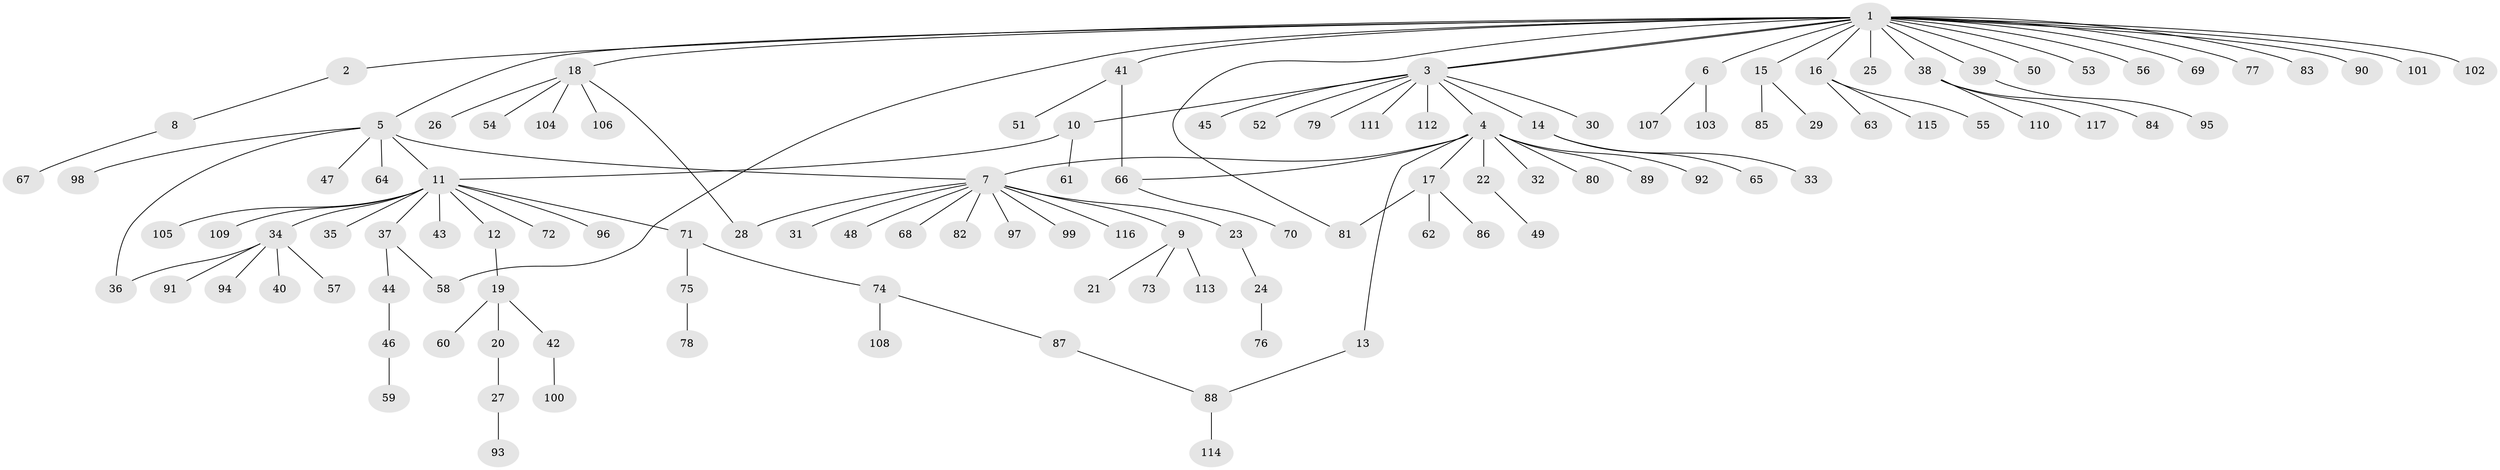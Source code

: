// Generated by graph-tools (version 1.1) at 2025/01/03/09/25 03:01:44]
// undirected, 117 vertices, 125 edges
graph export_dot {
graph [start="1"]
  node [color=gray90,style=filled];
  1;
  2;
  3;
  4;
  5;
  6;
  7;
  8;
  9;
  10;
  11;
  12;
  13;
  14;
  15;
  16;
  17;
  18;
  19;
  20;
  21;
  22;
  23;
  24;
  25;
  26;
  27;
  28;
  29;
  30;
  31;
  32;
  33;
  34;
  35;
  36;
  37;
  38;
  39;
  40;
  41;
  42;
  43;
  44;
  45;
  46;
  47;
  48;
  49;
  50;
  51;
  52;
  53;
  54;
  55;
  56;
  57;
  58;
  59;
  60;
  61;
  62;
  63;
  64;
  65;
  66;
  67;
  68;
  69;
  70;
  71;
  72;
  73;
  74;
  75;
  76;
  77;
  78;
  79;
  80;
  81;
  82;
  83;
  84;
  85;
  86;
  87;
  88;
  89;
  90;
  91;
  92;
  93;
  94;
  95;
  96;
  97;
  98;
  99;
  100;
  101;
  102;
  103;
  104;
  105;
  106;
  107;
  108;
  109;
  110;
  111;
  112;
  113;
  114;
  115;
  116;
  117;
  1 -- 2;
  1 -- 3;
  1 -- 3;
  1 -- 5;
  1 -- 6;
  1 -- 15;
  1 -- 16;
  1 -- 18;
  1 -- 25;
  1 -- 38;
  1 -- 39;
  1 -- 41;
  1 -- 50;
  1 -- 53;
  1 -- 56;
  1 -- 58;
  1 -- 69;
  1 -- 77;
  1 -- 81;
  1 -- 83;
  1 -- 90;
  1 -- 101;
  1 -- 102;
  2 -- 8;
  3 -- 4;
  3 -- 10;
  3 -- 14;
  3 -- 30;
  3 -- 45;
  3 -- 52;
  3 -- 79;
  3 -- 111;
  3 -- 112;
  4 -- 7;
  4 -- 13;
  4 -- 17;
  4 -- 22;
  4 -- 32;
  4 -- 66;
  4 -- 80;
  4 -- 89;
  4 -- 92;
  5 -- 7;
  5 -- 11;
  5 -- 36;
  5 -- 47;
  5 -- 64;
  5 -- 98;
  6 -- 103;
  6 -- 107;
  7 -- 9;
  7 -- 23;
  7 -- 28;
  7 -- 31;
  7 -- 48;
  7 -- 68;
  7 -- 82;
  7 -- 97;
  7 -- 99;
  7 -- 116;
  8 -- 67;
  9 -- 21;
  9 -- 73;
  9 -- 113;
  10 -- 11;
  10 -- 61;
  11 -- 12;
  11 -- 34;
  11 -- 35;
  11 -- 37;
  11 -- 43;
  11 -- 71;
  11 -- 72;
  11 -- 96;
  11 -- 105;
  11 -- 109;
  12 -- 19;
  13 -- 88;
  14 -- 33;
  14 -- 65;
  15 -- 29;
  15 -- 85;
  16 -- 55;
  16 -- 63;
  16 -- 115;
  17 -- 62;
  17 -- 81;
  17 -- 86;
  18 -- 26;
  18 -- 28;
  18 -- 54;
  18 -- 104;
  18 -- 106;
  19 -- 20;
  19 -- 42;
  19 -- 60;
  20 -- 27;
  22 -- 49;
  23 -- 24;
  24 -- 76;
  27 -- 93;
  34 -- 36;
  34 -- 40;
  34 -- 57;
  34 -- 91;
  34 -- 94;
  37 -- 44;
  37 -- 58;
  38 -- 84;
  38 -- 110;
  38 -- 117;
  39 -- 95;
  41 -- 51;
  41 -- 66;
  42 -- 100;
  44 -- 46;
  46 -- 59;
  66 -- 70;
  71 -- 74;
  71 -- 75;
  74 -- 87;
  74 -- 108;
  75 -- 78;
  87 -- 88;
  88 -- 114;
}
